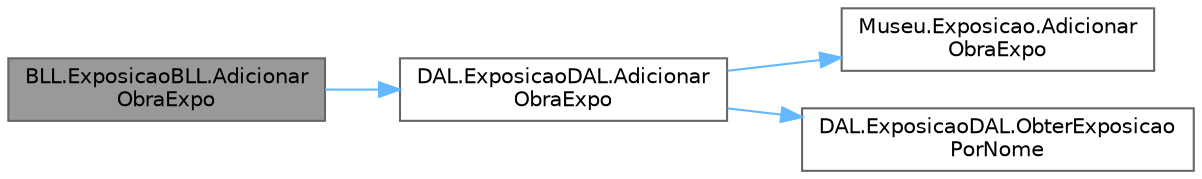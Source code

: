 digraph "BLL.ExposicaoBLL.AdicionarObraExpo"
{
 // LATEX_PDF_SIZE
  bgcolor="transparent";
  edge [fontname=Helvetica,fontsize=10,labelfontname=Helvetica,labelfontsize=10];
  node [fontname=Helvetica,fontsize=10,shape=box,height=0.2,width=0.4];
  rankdir="LR";
  Node1 [id="Node000001",label="BLL.ExposicaoBLL.Adicionar\lObraExpo",height=0.2,width=0.4,color="gray40", fillcolor="grey60", style="filled", fontcolor="black",tooltip=" "];
  Node1 -> Node2 [id="edge1_Node000001_Node000002",color="steelblue1",style="solid",tooltip=" "];
  Node2 [id="Node000002",label="DAL.ExposicaoDAL.Adicionar\lObraExpo",height=0.2,width=0.4,color="grey40", fillcolor="white", style="filled",URL="$class_d_a_l_1_1_exposicao_d_a_l.html#abfe938432ebad154d36cd03eb1b1b7d1",tooltip=" "];
  Node2 -> Node3 [id="edge2_Node000002_Node000003",color="steelblue1",style="solid",tooltip=" "];
  Node3 [id="Node000003",label="Museu.Exposicao.Adicionar\lObraExpo",height=0.2,width=0.4,color="grey40", fillcolor="white", style="filled",URL="$class_museu_1_1_exposicao.html#a5ab0ba7a85da2fe04212563cb2330be3",tooltip=" "];
  Node2 -> Node4 [id="edge3_Node000002_Node000004",color="steelblue1",style="solid",tooltip=" "];
  Node4 [id="Node000004",label="DAL.ExposicaoDAL.ObterExposicao\lPorNome",height=0.2,width=0.4,color="grey40", fillcolor="white", style="filled",URL="$class_d_a_l_1_1_exposicao_d_a_l.html#a4de3b86524935cb50653d5774ee33f08",tooltip="Obtém uma exposição pelo seu nome."];
}
